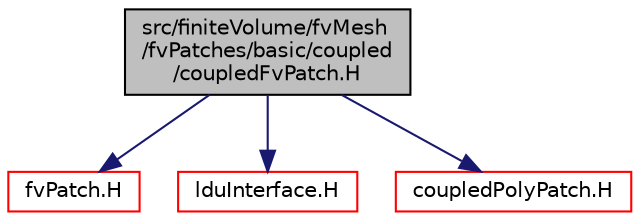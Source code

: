 digraph "src/finiteVolume/fvMesh/fvPatches/basic/coupled/coupledFvPatch.H"
{
  bgcolor="transparent";
  edge [fontname="Helvetica",fontsize="10",labelfontname="Helvetica",labelfontsize="10"];
  node [fontname="Helvetica",fontsize="10",shape=record];
  Node1 [label="src/finiteVolume/fvMesh\l/fvPatches/basic/coupled\l/coupledFvPatch.H",height=0.2,width=0.4,color="black", fillcolor="grey75", style="filled", fontcolor="black"];
  Node1 -> Node2 [color="midnightblue",fontsize="10",style="solid",fontname="Helvetica"];
  Node2 [label="fvPatch.H",height=0.2,width=0.4,color="red",URL="$a06076.html"];
  Node1 -> Node3 [color="midnightblue",fontsize="10",style="solid",fontname="Helvetica"];
  Node3 [label="lduInterface.H",height=0.2,width=0.4,color="red",URL="$a08576.html"];
  Node1 -> Node4 [color="midnightblue",fontsize="10",style="solid",fontname="Helvetica"];
  Node4 [label="coupledPolyPatch.H",height=0.2,width=0.4,color="red",URL="$a08966.html"];
}
